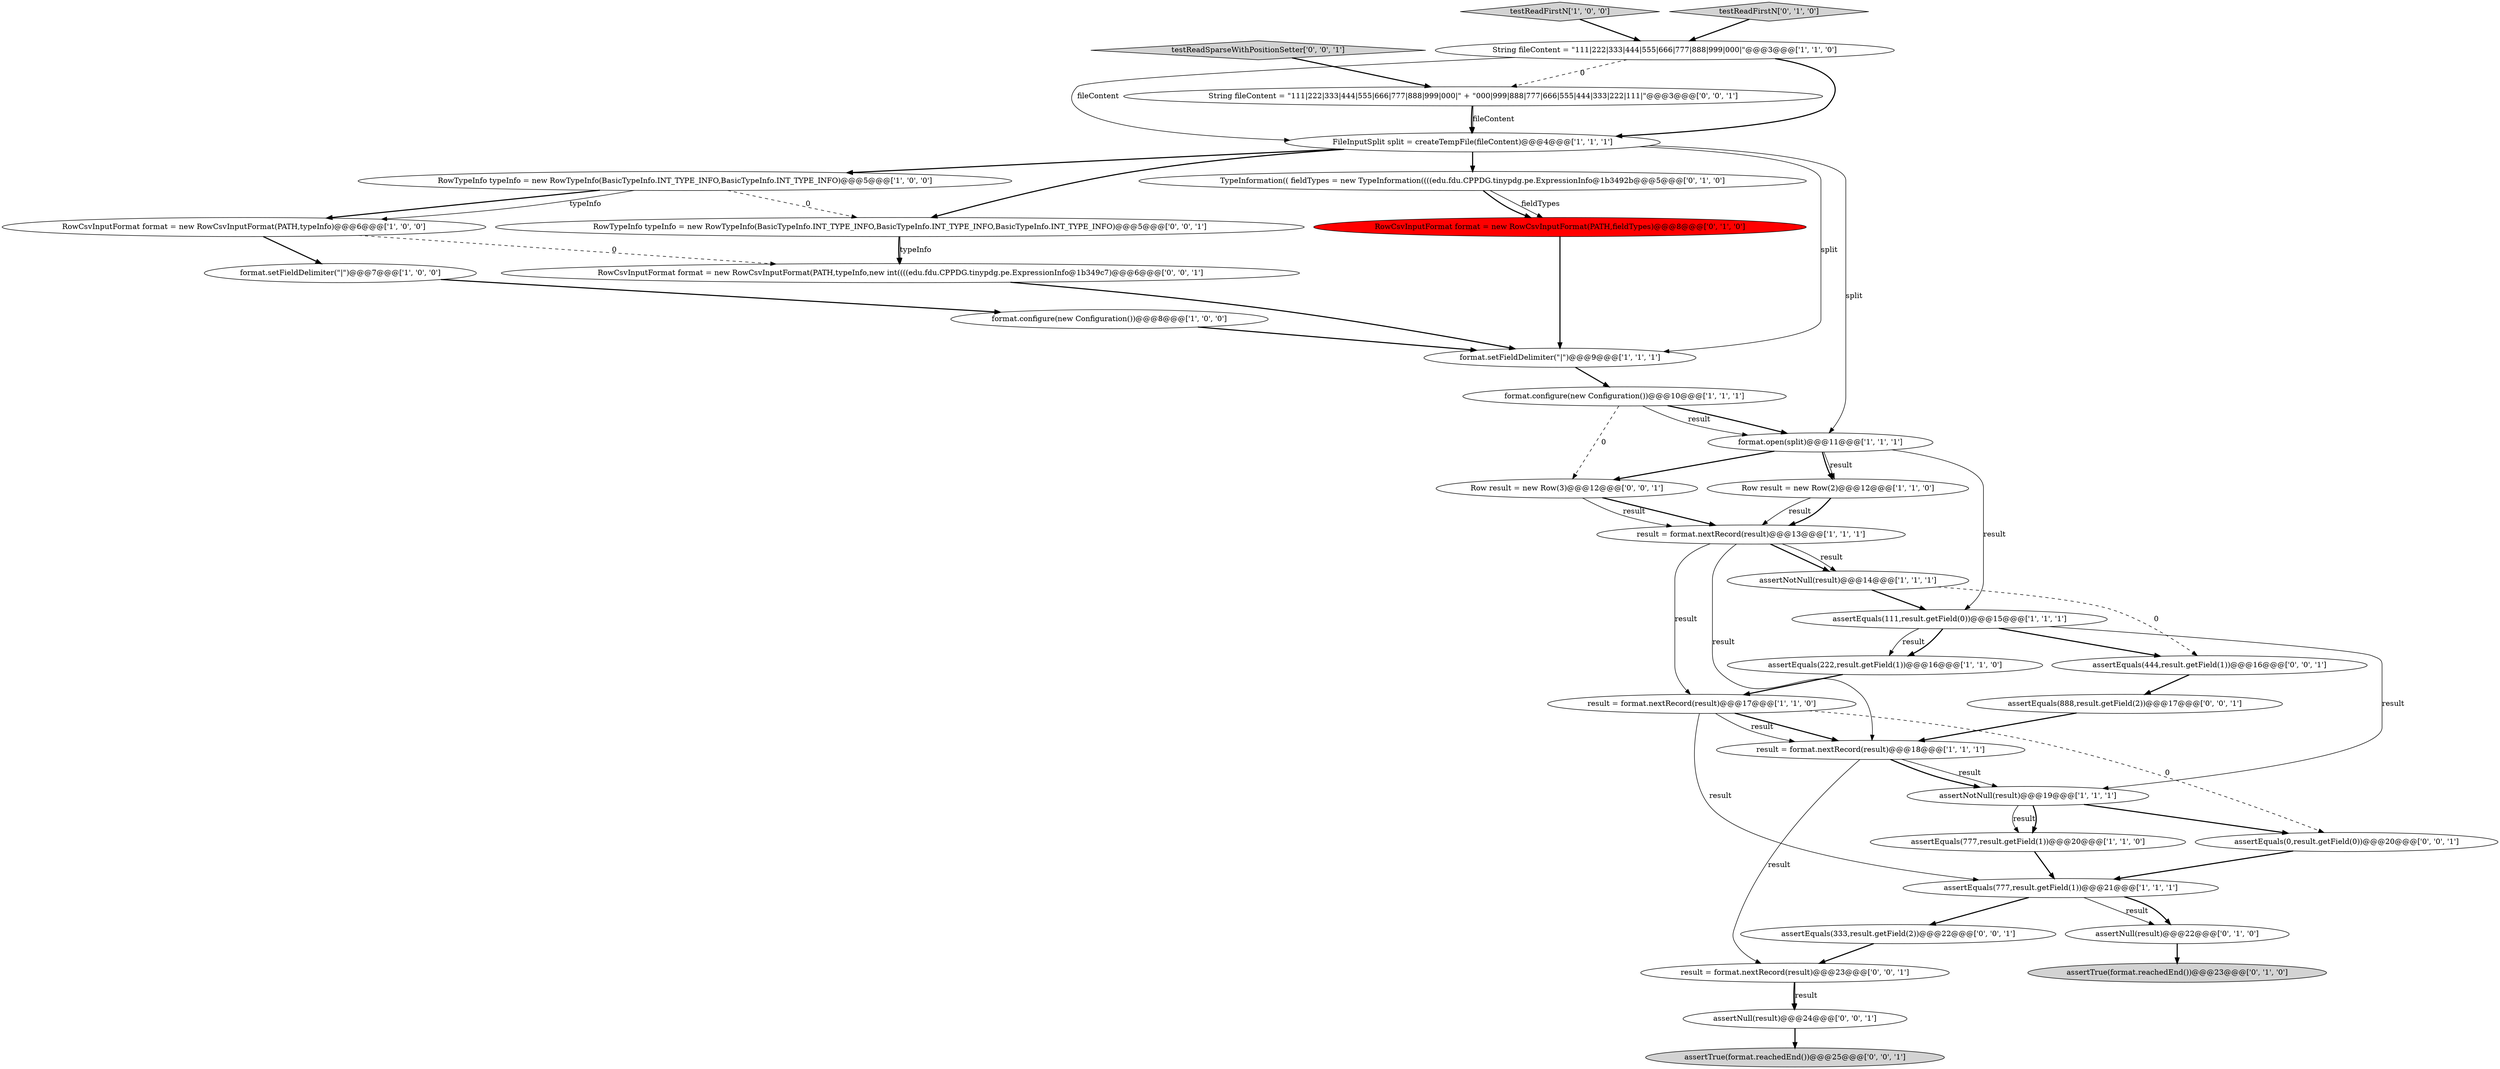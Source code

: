 digraph {
35 [style = filled, label = "RowTypeInfo typeInfo = new RowTypeInfo(BasicTypeInfo.INT_TYPE_INFO,BasicTypeInfo.INT_TYPE_INFO,BasicTypeInfo.INT_TYPE_INFO)@@@5@@@['0', '0', '1']", fillcolor = white, shape = ellipse image = "AAA0AAABBB3BBB"];
36 [style = filled, label = "String fileContent = \"111|222|333|444|555|666|777|888|999|000|\" + \"000|999|888|777|666|555|444|333|222|111|\"@@@3@@@['0', '0', '1']", fillcolor = white, shape = ellipse image = "AAA0AAABBB3BBB"];
22 [style = filled, label = "assertTrue(format.reachedEnd())@@@23@@@['0', '1', '0']", fillcolor = lightgray, shape = ellipse image = "AAA0AAABBB2BBB"];
30 [style = filled, label = "assertEquals(333,result.getField(2))@@@22@@@['0', '0', '1']", fillcolor = white, shape = ellipse image = "AAA0AAABBB3BBB"];
11 [style = filled, label = "assertEquals(111,result.getField(0))@@@15@@@['1', '1', '1']", fillcolor = white, shape = ellipse image = "AAA0AAABBB1BBB"];
0 [style = filled, label = "result = format.nextRecord(result)@@@18@@@['1', '1', '1']", fillcolor = white, shape = ellipse image = "AAA0AAABBB1BBB"];
28 [style = filled, label = "RowCsvInputFormat format = new RowCsvInputFormat(PATH,typeInfo,new int((((edu.fdu.CPPDG.tinypdg.pe.ExpressionInfo@1b349c7)@@@6@@@['0', '0', '1']", fillcolor = white, shape = ellipse image = "AAA0AAABBB3BBB"];
32 [style = filled, label = "result = format.nextRecord(result)@@@23@@@['0', '0', '1']", fillcolor = white, shape = ellipse image = "AAA0AAABBB3BBB"];
8 [style = filled, label = "assertNotNull(result)@@@14@@@['1', '1', '1']", fillcolor = white, shape = ellipse image = "AAA0AAABBB1BBB"];
14 [style = filled, label = "format.setFieldDelimiter(\"|\")@@@9@@@['1', '1', '1']", fillcolor = white, shape = ellipse image = "AAA0AAABBB1BBB"];
31 [style = filled, label = "assertEquals(0,result.getField(0))@@@20@@@['0', '0', '1']", fillcolor = white, shape = ellipse image = "AAA0AAABBB3BBB"];
33 [style = filled, label = "assertNull(result)@@@24@@@['0', '0', '1']", fillcolor = white, shape = ellipse image = "AAA0AAABBB3BBB"];
23 [style = filled, label = "RowCsvInputFormat format = new RowCsvInputFormat(PATH,fieldTypes)@@@8@@@['0', '1', '0']", fillcolor = red, shape = ellipse image = "AAA1AAABBB2BBB"];
29 [style = filled, label = "assertTrue(format.reachedEnd())@@@25@@@['0', '0', '1']", fillcolor = lightgray, shape = ellipse image = "AAA0AAABBB3BBB"];
21 [style = filled, label = "assertNull(result)@@@22@@@['0', '1', '0']", fillcolor = white, shape = ellipse image = "AAA0AAABBB2BBB"];
24 [style = filled, label = "TypeInformation(( fieldTypes = new TypeInformation((((edu.fdu.CPPDG.tinypdg.pe.ExpressionInfo@1b3492b@@@5@@@['0', '1', '0']", fillcolor = white, shape = ellipse image = "AAA0AAABBB2BBB"];
16 [style = filled, label = "Row result = new Row(2)@@@12@@@['1', '1', '0']", fillcolor = white, shape = ellipse image = "AAA0AAABBB1BBB"];
10 [style = filled, label = "assertNotNull(result)@@@19@@@['1', '1', '1']", fillcolor = white, shape = ellipse image = "AAA0AAABBB1BBB"];
27 [style = filled, label = "assertEquals(444,result.getField(1))@@@16@@@['0', '0', '1']", fillcolor = white, shape = ellipse image = "AAA0AAABBB3BBB"];
19 [style = filled, label = "result = format.nextRecord(result)@@@17@@@['1', '1', '0']", fillcolor = white, shape = ellipse image = "AAA0AAABBB1BBB"];
9 [style = filled, label = "assertEquals(777,result.getField(1))@@@21@@@['1', '1', '1']", fillcolor = white, shape = ellipse image = "AAA0AAABBB1BBB"];
18 [style = filled, label = "assertEquals(222,result.getField(1))@@@16@@@['1', '1', '0']", fillcolor = white, shape = ellipse image = "AAA0AAABBB1BBB"];
4 [style = filled, label = "result = format.nextRecord(result)@@@13@@@['1', '1', '1']", fillcolor = white, shape = ellipse image = "AAA0AAABBB1BBB"];
2 [style = filled, label = "format.configure(new Configuration())@@@8@@@['1', '0', '0']", fillcolor = white, shape = ellipse image = "AAA0AAABBB1BBB"];
15 [style = filled, label = "format.open(split)@@@11@@@['1', '1', '1']", fillcolor = white, shape = ellipse image = "AAA0AAABBB1BBB"];
3 [style = filled, label = "RowTypeInfo typeInfo = new RowTypeInfo(BasicTypeInfo.INT_TYPE_INFO,BasicTypeInfo.INT_TYPE_INFO)@@@5@@@['1', '0', '0']", fillcolor = white, shape = ellipse image = "AAA0AAABBB1BBB"];
34 [style = filled, label = "assertEquals(888,result.getField(2))@@@17@@@['0', '0', '1']", fillcolor = white, shape = ellipse image = "AAA0AAABBB3BBB"];
1 [style = filled, label = "format.setFieldDelimiter(\"|\")@@@7@@@['1', '0', '0']", fillcolor = white, shape = ellipse image = "AAA0AAABBB1BBB"];
25 [style = filled, label = "testReadSparseWithPositionSetter['0', '0', '1']", fillcolor = lightgray, shape = diamond image = "AAA0AAABBB3BBB"];
26 [style = filled, label = "Row result = new Row(3)@@@12@@@['0', '0', '1']", fillcolor = white, shape = ellipse image = "AAA0AAABBB3BBB"];
7 [style = filled, label = "testReadFirstN['1', '0', '0']", fillcolor = lightgray, shape = diamond image = "AAA0AAABBB1BBB"];
13 [style = filled, label = "FileInputSplit split = createTempFile(fileContent)@@@4@@@['1', '1', '1']", fillcolor = white, shape = ellipse image = "AAA0AAABBB1BBB"];
5 [style = filled, label = "assertEquals(777,result.getField(1))@@@20@@@['1', '1', '0']", fillcolor = white, shape = ellipse image = "AAA0AAABBB1BBB"];
12 [style = filled, label = "format.configure(new Configuration())@@@10@@@['1', '1', '1']", fillcolor = white, shape = ellipse image = "AAA0AAABBB1BBB"];
17 [style = filled, label = "RowCsvInputFormat format = new RowCsvInputFormat(PATH,typeInfo)@@@6@@@['1', '0', '0']", fillcolor = white, shape = ellipse image = "AAA0AAABBB1BBB"];
6 [style = filled, label = "String fileContent = \"111|222|333|444|555|666|777|888|999|000|\"@@@3@@@['1', '1', '0']", fillcolor = white, shape = ellipse image = "AAA0AAABBB1BBB"];
20 [style = filled, label = "testReadFirstN['0', '1', '0']", fillcolor = lightgray, shape = diamond image = "AAA0AAABBB2BBB"];
4->0 [style = solid, label="result"];
11->10 [style = solid, label="result"];
0->10 [style = solid, label="result"];
3->35 [style = dashed, label="0"];
13->24 [style = bold, label=""];
10->31 [style = bold, label=""];
17->1 [style = bold, label=""];
5->9 [style = bold, label=""];
11->18 [style = solid, label="result"];
31->9 [style = bold, label=""];
25->36 [style = bold, label=""];
0->32 [style = solid, label="result"];
35->28 [style = solid, label="typeInfo"];
12->15 [style = bold, label=""];
18->19 [style = bold, label=""];
4->19 [style = solid, label="result"];
30->32 [style = bold, label=""];
9->21 [style = solid, label="result"];
9->30 [style = bold, label=""];
13->15 [style = solid, label="split"];
20->6 [style = bold, label=""];
15->11 [style = solid, label="result"];
15->16 [style = bold, label=""];
26->4 [style = bold, label=""];
3->17 [style = solid, label="typeInfo"];
34->0 [style = bold, label=""];
11->18 [style = bold, label=""];
28->14 [style = bold, label=""];
19->0 [style = bold, label=""];
32->33 [style = bold, label=""];
15->26 [style = bold, label=""];
33->29 [style = bold, label=""];
23->14 [style = bold, label=""];
12->15 [style = solid, label="result"];
35->28 [style = bold, label=""];
17->28 [style = dashed, label="0"];
12->26 [style = dashed, label="0"];
32->33 [style = solid, label="result"];
0->10 [style = bold, label=""];
36->13 [style = bold, label=""];
10->5 [style = solid, label="result"];
27->34 [style = bold, label=""];
16->4 [style = solid, label="result"];
10->5 [style = bold, label=""];
19->0 [style = solid, label="result"];
13->3 [style = bold, label=""];
21->22 [style = bold, label=""];
6->13 [style = solid, label="fileContent"];
36->13 [style = solid, label="fileContent"];
6->36 [style = dashed, label="0"];
6->13 [style = bold, label=""];
14->12 [style = bold, label=""];
2->14 [style = bold, label=""];
7->6 [style = bold, label=""];
19->9 [style = solid, label="result"];
24->23 [style = solid, label="fieldTypes"];
9->21 [style = bold, label=""];
3->17 [style = bold, label=""];
4->8 [style = bold, label=""];
13->14 [style = solid, label="split"];
8->27 [style = dashed, label="0"];
1->2 [style = bold, label=""];
4->8 [style = solid, label="result"];
16->4 [style = bold, label=""];
8->11 [style = bold, label=""];
13->35 [style = bold, label=""];
15->16 [style = solid, label="result"];
26->4 [style = solid, label="result"];
11->27 [style = bold, label=""];
24->23 [style = bold, label=""];
19->31 [style = dashed, label="0"];
}

